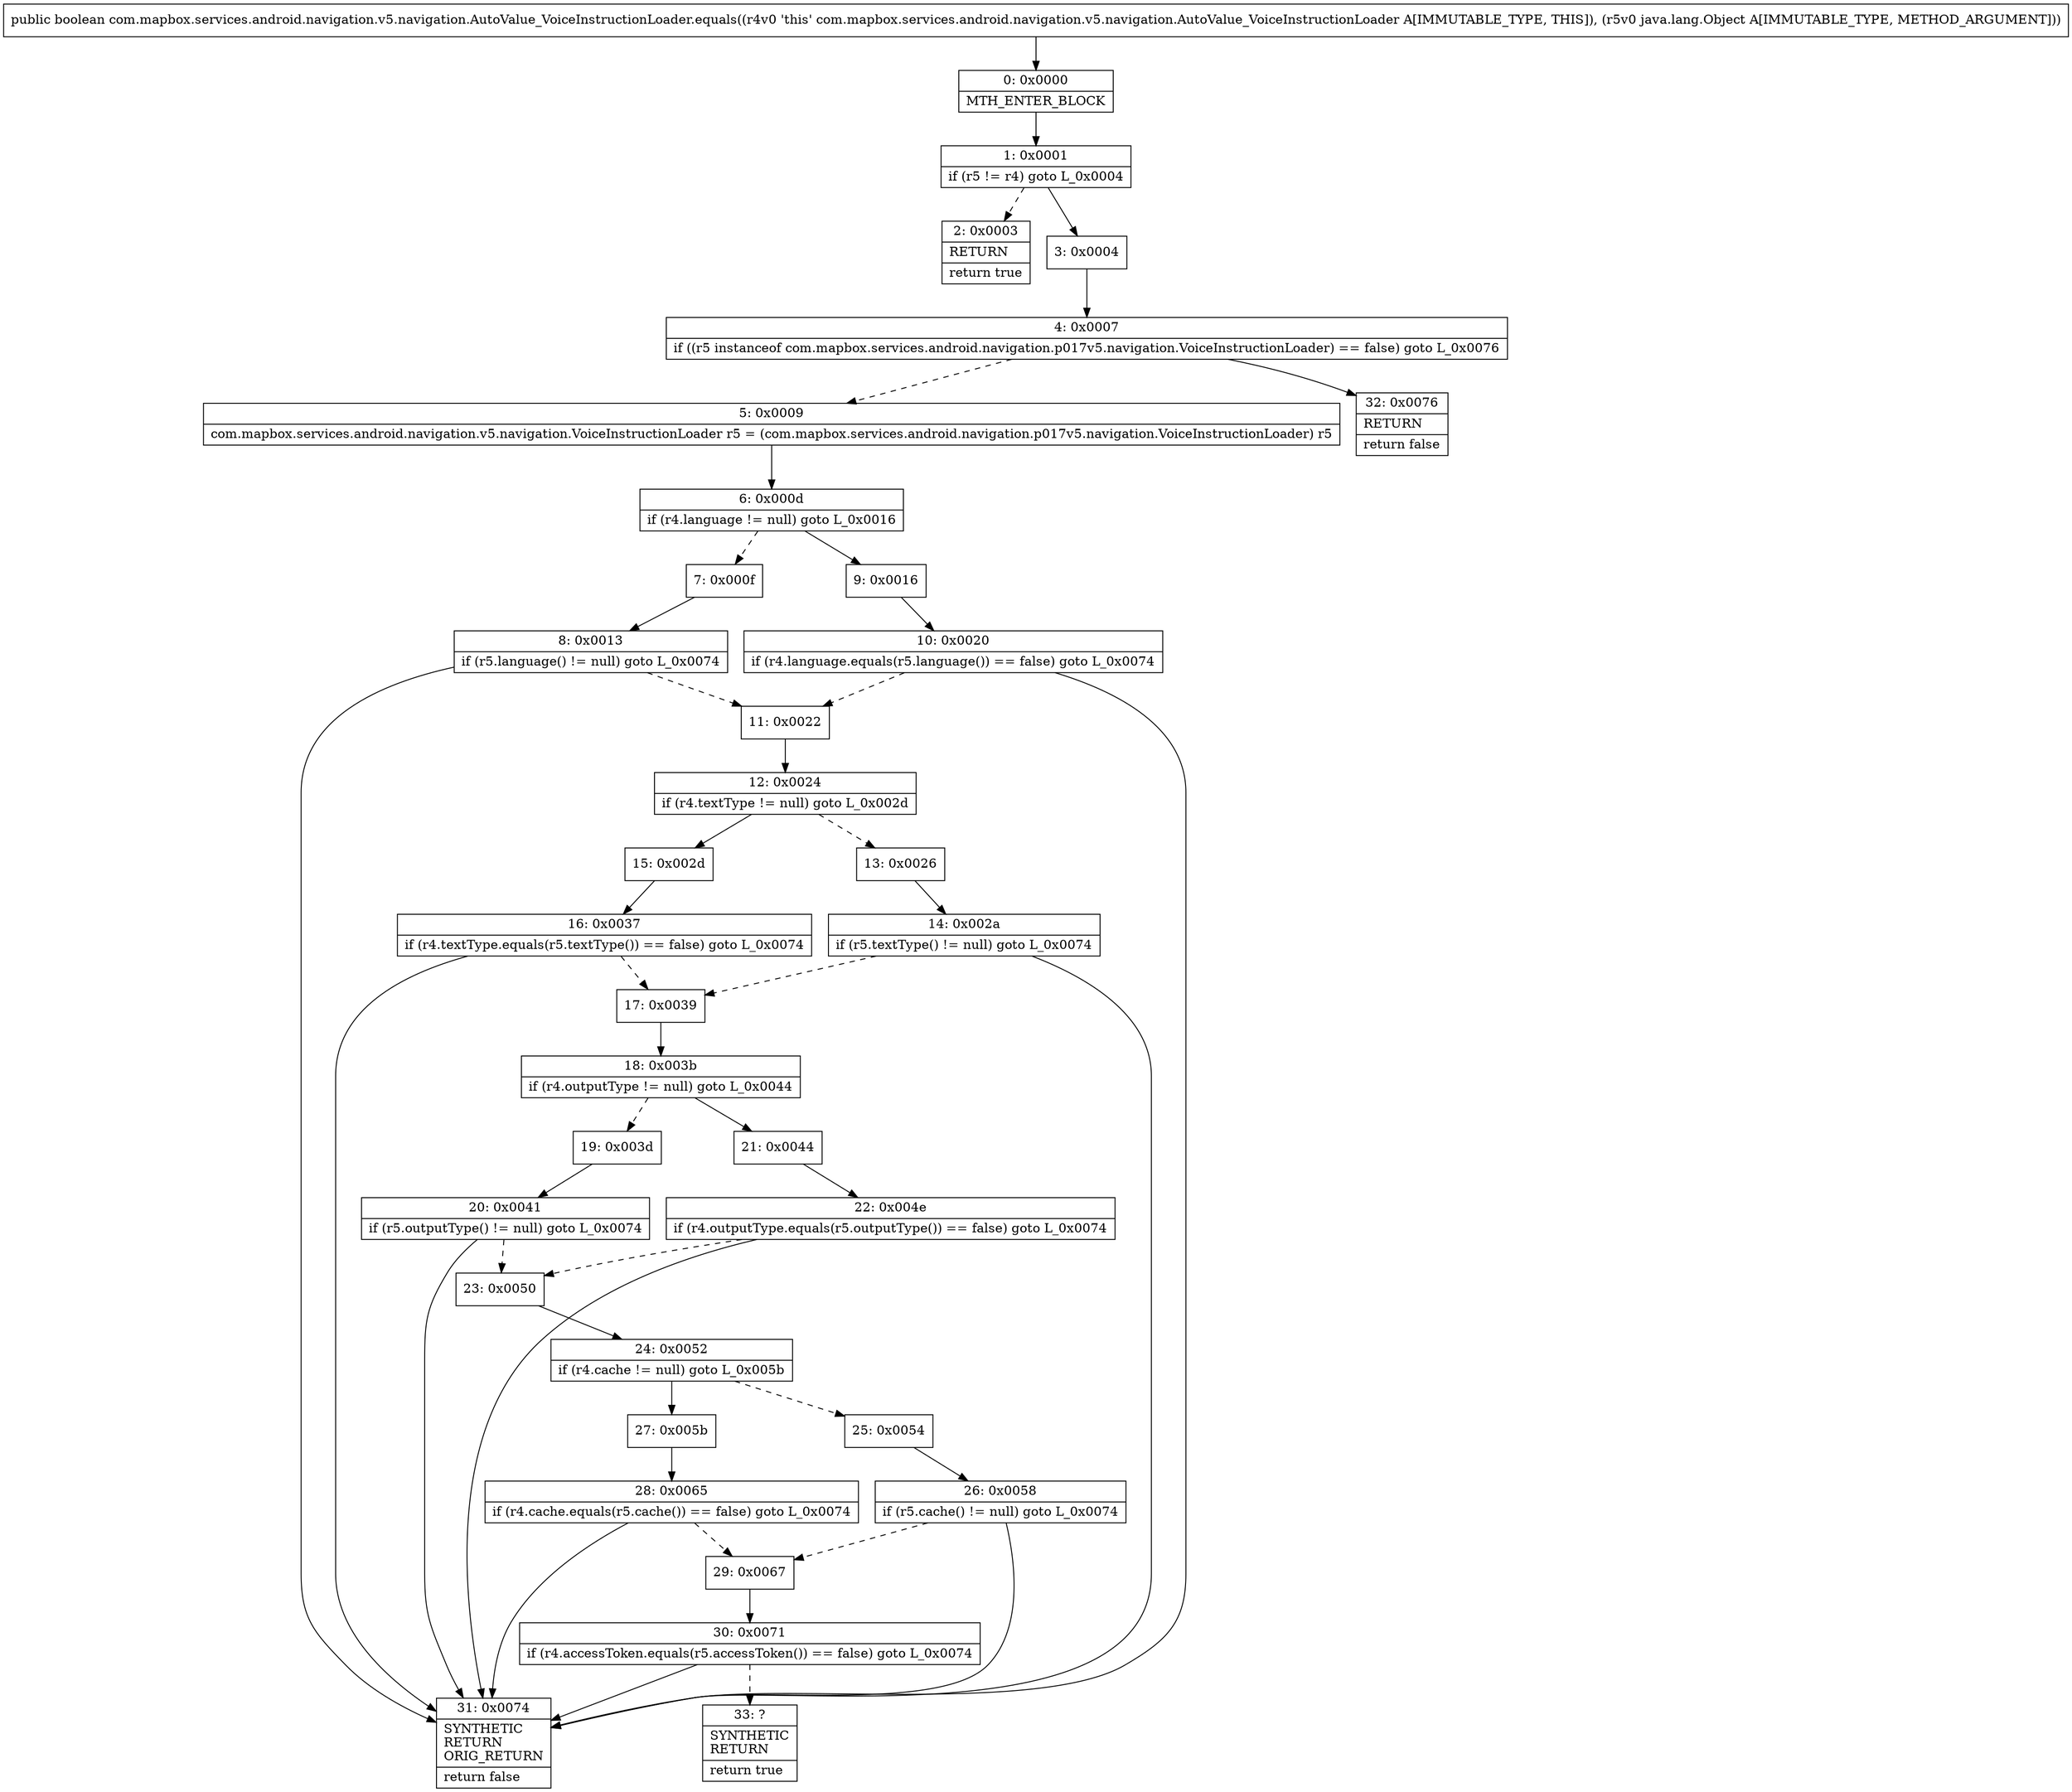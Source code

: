 digraph "CFG forcom.mapbox.services.android.navigation.v5.navigation.AutoValue_VoiceInstructionLoader.equals(Ljava\/lang\/Object;)Z" {
Node_0 [shape=record,label="{0\:\ 0x0000|MTH_ENTER_BLOCK\l}"];
Node_1 [shape=record,label="{1\:\ 0x0001|if (r5 != r4) goto L_0x0004\l}"];
Node_2 [shape=record,label="{2\:\ 0x0003|RETURN\l|return true\l}"];
Node_3 [shape=record,label="{3\:\ 0x0004}"];
Node_4 [shape=record,label="{4\:\ 0x0007|if ((r5 instanceof com.mapbox.services.android.navigation.p017v5.navigation.VoiceInstructionLoader) == false) goto L_0x0076\l}"];
Node_5 [shape=record,label="{5\:\ 0x0009|com.mapbox.services.android.navigation.v5.navigation.VoiceInstructionLoader r5 = (com.mapbox.services.android.navigation.p017v5.navigation.VoiceInstructionLoader) r5\l}"];
Node_6 [shape=record,label="{6\:\ 0x000d|if (r4.language != null) goto L_0x0016\l}"];
Node_7 [shape=record,label="{7\:\ 0x000f}"];
Node_8 [shape=record,label="{8\:\ 0x0013|if (r5.language() != null) goto L_0x0074\l}"];
Node_9 [shape=record,label="{9\:\ 0x0016}"];
Node_10 [shape=record,label="{10\:\ 0x0020|if (r4.language.equals(r5.language()) == false) goto L_0x0074\l}"];
Node_11 [shape=record,label="{11\:\ 0x0022}"];
Node_12 [shape=record,label="{12\:\ 0x0024|if (r4.textType != null) goto L_0x002d\l}"];
Node_13 [shape=record,label="{13\:\ 0x0026}"];
Node_14 [shape=record,label="{14\:\ 0x002a|if (r5.textType() != null) goto L_0x0074\l}"];
Node_15 [shape=record,label="{15\:\ 0x002d}"];
Node_16 [shape=record,label="{16\:\ 0x0037|if (r4.textType.equals(r5.textType()) == false) goto L_0x0074\l}"];
Node_17 [shape=record,label="{17\:\ 0x0039}"];
Node_18 [shape=record,label="{18\:\ 0x003b|if (r4.outputType != null) goto L_0x0044\l}"];
Node_19 [shape=record,label="{19\:\ 0x003d}"];
Node_20 [shape=record,label="{20\:\ 0x0041|if (r5.outputType() != null) goto L_0x0074\l}"];
Node_21 [shape=record,label="{21\:\ 0x0044}"];
Node_22 [shape=record,label="{22\:\ 0x004e|if (r4.outputType.equals(r5.outputType()) == false) goto L_0x0074\l}"];
Node_23 [shape=record,label="{23\:\ 0x0050}"];
Node_24 [shape=record,label="{24\:\ 0x0052|if (r4.cache != null) goto L_0x005b\l}"];
Node_25 [shape=record,label="{25\:\ 0x0054}"];
Node_26 [shape=record,label="{26\:\ 0x0058|if (r5.cache() != null) goto L_0x0074\l}"];
Node_27 [shape=record,label="{27\:\ 0x005b}"];
Node_28 [shape=record,label="{28\:\ 0x0065|if (r4.cache.equals(r5.cache()) == false) goto L_0x0074\l}"];
Node_29 [shape=record,label="{29\:\ 0x0067}"];
Node_30 [shape=record,label="{30\:\ 0x0071|if (r4.accessToken.equals(r5.accessToken()) == false) goto L_0x0074\l}"];
Node_31 [shape=record,label="{31\:\ 0x0074|SYNTHETIC\lRETURN\lORIG_RETURN\l|return false\l}"];
Node_32 [shape=record,label="{32\:\ 0x0076|RETURN\l|return false\l}"];
Node_33 [shape=record,label="{33\:\ ?|SYNTHETIC\lRETURN\l|return true\l}"];
MethodNode[shape=record,label="{public boolean com.mapbox.services.android.navigation.v5.navigation.AutoValue_VoiceInstructionLoader.equals((r4v0 'this' com.mapbox.services.android.navigation.v5.navigation.AutoValue_VoiceInstructionLoader A[IMMUTABLE_TYPE, THIS]), (r5v0 java.lang.Object A[IMMUTABLE_TYPE, METHOD_ARGUMENT])) }"];
MethodNode -> Node_0;
Node_0 -> Node_1;
Node_1 -> Node_2[style=dashed];
Node_1 -> Node_3;
Node_3 -> Node_4;
Node_4 -> Node_5[style=dashed];
Node_4 -> Node_32;
Node_5 -> Node_6;
Node_6 -> Node_7[style=dashed];
Node_6 -> Node_9;
Node_7 -> Node_8;
Node_8 -> Node_31;
Node_8 -> Node_11[style=dashed];
Node_9 -> Node_10;
Node_10 -> Node_11[style=dashed];
Node_10 -> Node_31;
Node_11 -> Node_12;
Node_12 -> Node_13[style=dashed];
Node_12 -> Node_15;
Node_13 -> Node_14;
Node_14 -> Node_31;
Node_14 -> Node_17[style=dashed];
Node_15 -> Node_16;
Node_16 -> Node_17[style=dashed];
Node_16 -> Node_31;
Node_17 -> Node_18;
Node_18 -> Node_19[style=dashed];
Node_18 -> Node_21;
Node_19 -> Node_20;
Node_20 -> Node_31;
Node_20 -> Node_23[style=dashed];
Node_21 -> Node_22;
Node_22 -> Node_23[style=dashed];
Node_22 -> Node_31;
Node_23 -> Node_24;
Node_24 -> Node_25[style=dashed];
Node_24 -> Node_27;
Node_25 -> Node_26;
Node_26 -> Node_31;
Node_26 -> Node_29[style=dashed];
Node_27 -> Node_28;
Node_28 -> Node_29[style=dashed];
Node_28 -> Node_31;
Node_29 -> Node_30;
Node_30 -> Node_31;
Node_30 -> Node_33[style=dashed];
}

